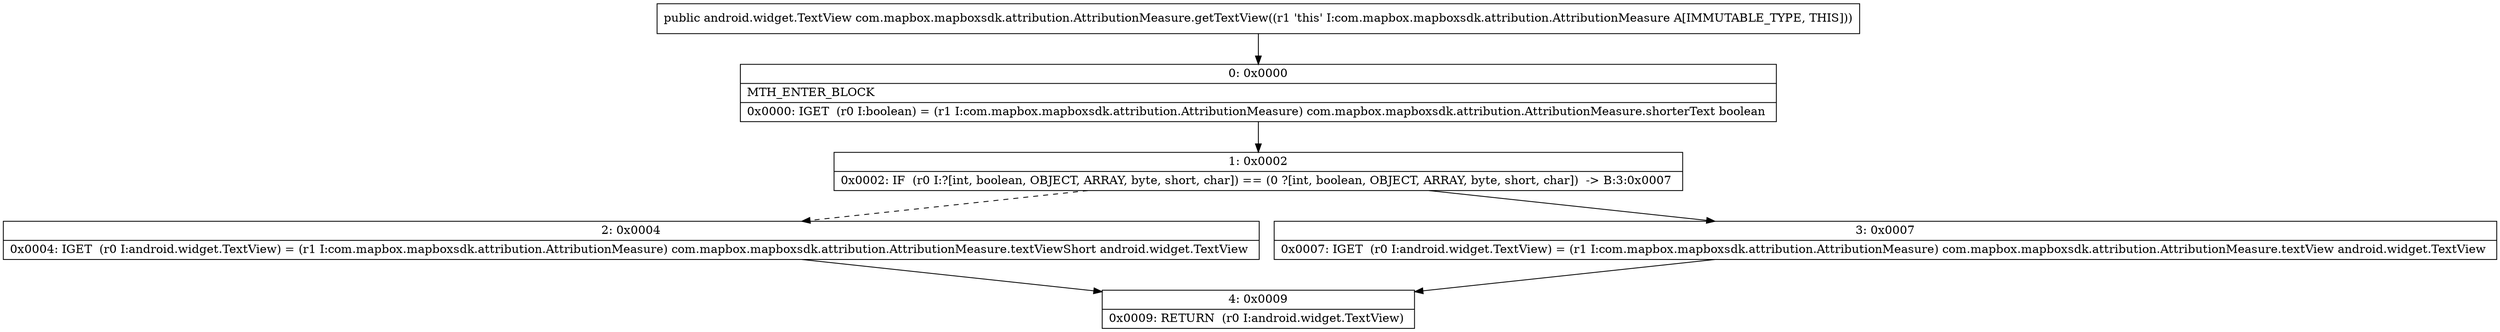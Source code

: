 digraph "CFG forcom.mapbox.mapboxsdk.attribution.AttributionMeasure.getTextView()Landroid\/widget\/TextView;" {
Node_0 [shape=record,label="{0\:\ 0x0000|MTH_ENTER_BLOCK\l|0x0000: IGET  (r0 I:boolean) = (r1 I:com.mapbox.mapboxsdk.attribution.AttributionMeasure) com.mapbox.mapboxsdk.attribution.AttributionMeasure.shorterText boolean \l}"];
Node_1 [shape=record,label="{1\:\ 0x0002|0x0002: IF  (r0 I:?[int, boolean, OBJECT, ARRAY, byte, short, char]) == (0 ?[int, boolean, OBJECT, ARRAY, byte, short, char])  \-\> B:3:0x0007 \l}"];
Node_2 [shape=record,label="{2\:\ 0x0004|0x0004: IGET  (r0 I:android.widget.TextView) = (r1 I:com.mapbox.mapboxsdk.attribution.AttributionMeasure) com.mapbox.mapboxsdk.attribution.AttributionMeasure.textViewShort android.widget.TextView \l}"];
Node_3 [shape=record,label="{3\:\ 0x0007|0x0007: IGET  (r0 I:android.widget.TextView) = (r1 I:com.mapbox.mapboxsdk.attribution.AttributionMeasure) com.mapbox.mapboxsdk.attribution.AttributionMeasure.textView android.widget.TextView \l}"];
Node_4 [shape=record,label="{4\:\ 0x0009|0x0009: RETURN  (r0 I:android.widget.TextView) \l}"];
MethodNode[shape=record,label="{public android.widget.TextView com.mapbox.mapboxsdk.attribution.AttributionMeasure.getTextView((r1 'this' I:com.mapbox.mapboxsdk.attribution.AttributionMeasure A[IMMUTABLE_TYPE, THIS])) }"];
MethodNode -> Node_0;
Node_0 -> Node_1;
Node_1 -> Node_2[style=dashed];
Node_1 -> Node_3;
Node_2 -> Node_4;
Node_3 -> Node_4;
}

